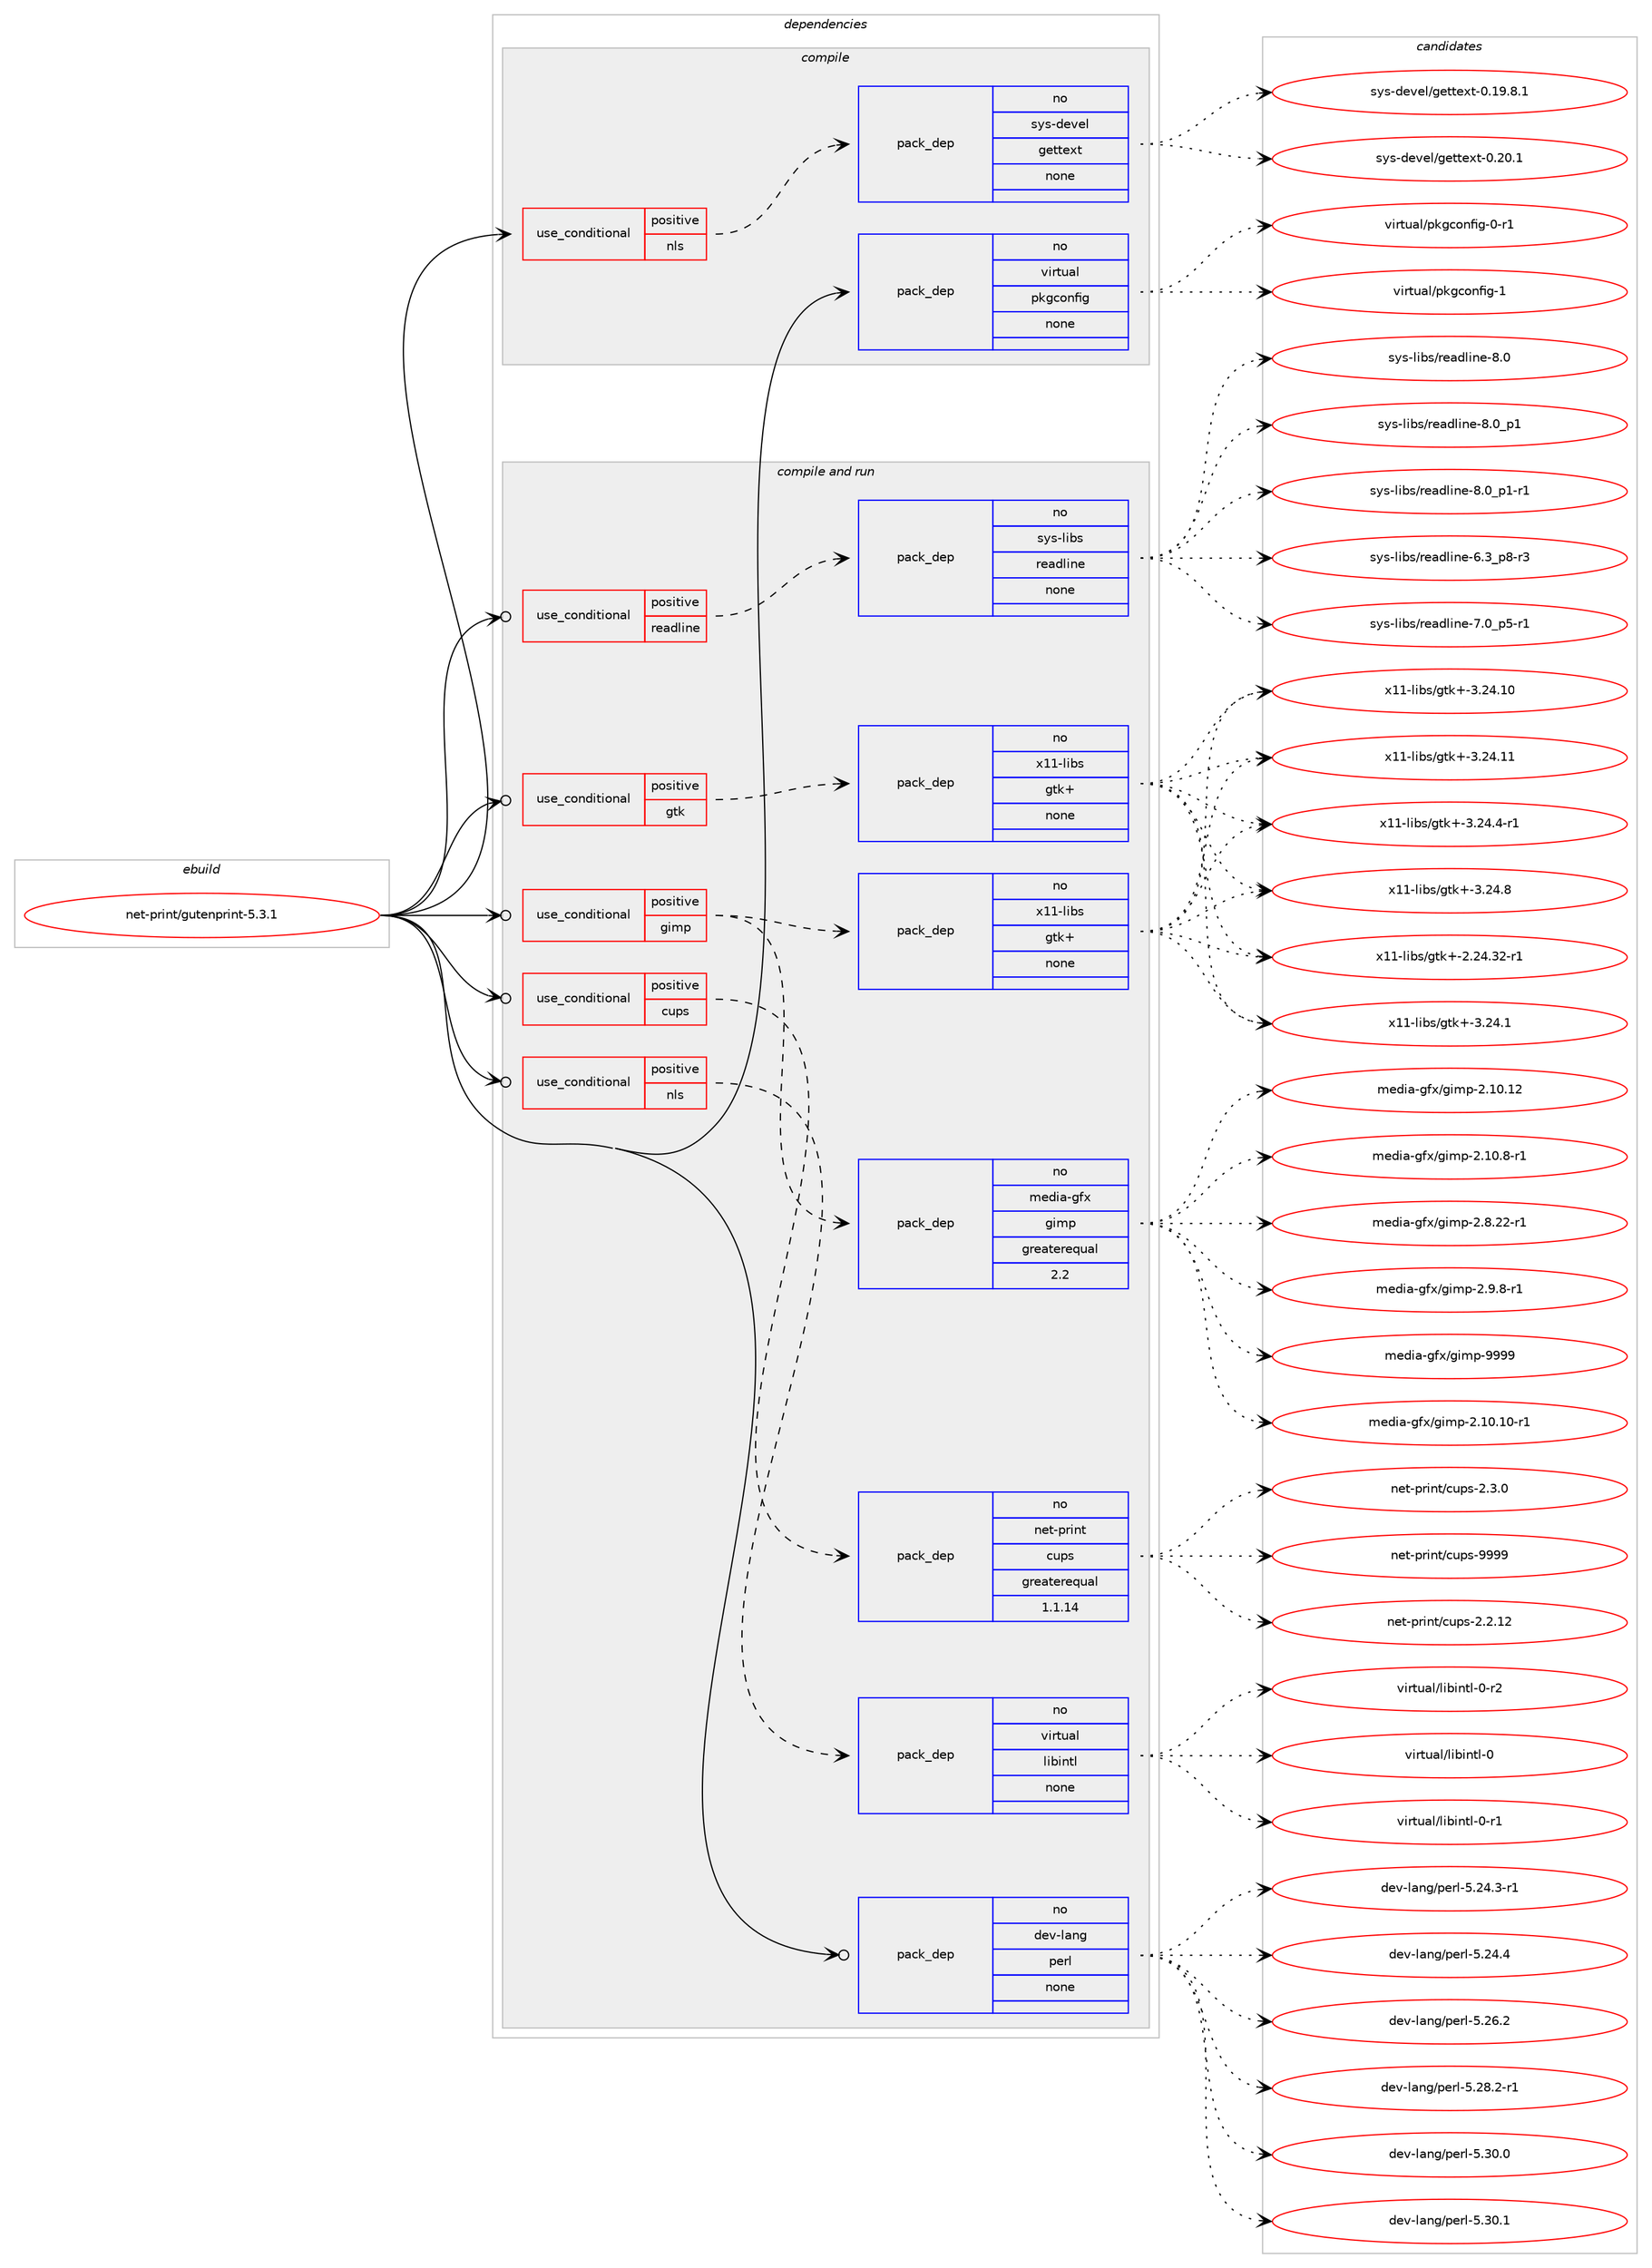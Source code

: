 digraph prolog {

# *************
# Graph options
# *************

newrank=true;
concentrate=true;
compound=true;
graph [rankdir=LR,fontname=Helvetica,fontsize=10,ranksep=1.5];#, ranksep=2.5, nodesep=0.2];
edge  [arrowhead=vee];
node  [fontname=Helvetica,fontsize=10];

# **********
# The ebuild
# **********

subgraph cluster_leftcol {
color=gray;
rank=same;
label=<<i>ebuild</i>>;
id [label="net-print/gutenprint-5.3.1", color=red, width=4, href="../net-print/gutenprint-5.3.1.svg"];
}

# ****************
# The dependencies
# ****************

subgraph cluster_midcol {
color=gray;
label=<<i>dependencies</i>>;
subgraph cluster_compile {
fillcolor="#eeeeee";
style=filled;
label=<<i>compile</i>>;
subgraph cond205130 {
dependency841586 [label=<<TABLE BORDER="0" CELLBORDER="1" CELLSPACING="0" CELLPADDING="4"><TR><TD ROWSPAN="3" CELLPADDING="10">use_conditional</TD></TR><TR><TD>positive</TD></TR><TR><TD>nls</TD></TR></TABLE>>, shape=none, color=red];
subgraph pack621609 {
dependency841587 [label=<<TABLE BORDER="0" CELLBORDER="1" CELLSPACING="0" CELLPADDING="4" WIDTH="220"><TR><TD ROWSPAN="6" CELLPADDING="30">pack_dep</TD></TR><TR><TD WIDTH="110">no</TD></TR><TR><TD>sys-devel</TD></TR><TR><TD>gettext</TD></TR><TR><TD>none</TD></TR><TR><TD></TD></TR></TABLE>>, shape=none, color=blue];
}
dependency841586:e -> dependency841587:w [weight=20,style="dashed",arrowhead="vee"];
}
id:e -> dependency841586:w [weight=20,style="solid",arrowhead="vee"];
subgraph pack621610 {
dependency841588 [label=<<TABLE BORDER="0" CELLBORDER="1" CELLSPACING="0" CELLPADDING="4" WIDTH="220"><TR><TD ROWSPAN="6" CELLPADDING="30">pack_dep</TD></TR><TR><TD WIDTH="110">no</TD></TR><TR><TD>virtual</TD></TR><TR><TD>pkgconfig</TD></TR><TR><TD>none</TD></TR><TR><TD></TD></TR></TABLE>>, shape=none, color=blue];
}
id:e -> dependency841588:w [weight=20,style="solid",arrowhead="vee"];
}
subgraph cluster_compileandrun {
fillcolor="#eeeeee";
style=filled;
label=<<i>compile and run</i>>;
subgraph cond205131 {
dependency841589 [label=<<TABLE BORDER="0" CELLBORDER="1" CELLSPACING="0" CELLPADDING="4"><TR><TD ROWSPAN="3" CELLPADDING="10">use_conditional</TD></TR><TR><TD>positive</TD></TR><TR><TD>cups</TD></TR></TABLE>>, shape=none, color=red];
subgraph pack621611 {
dependency841590 [label=<<TABLE BORDER="0" CELLBORDER="1" CELLSPACING="0" CELLPADDING="4" WIDTH="220"><TR><TD ROWSPAN="6" CELLPADDING="30">pack_dep</TD></TR><TR><TD WIDTH="110">no</TD></TR><TR><TD>net-print</TD></TR><TR><TD>cups</TD></TR><TR><TD>greaterequal</TD></TR><TR><TD>1.1.14</TD></TR></TABLE>>, shape=none, color=blue];
}
dependency841589:e -> dependency841590:w [weight=20,style="dashed",arrowhead="vee"];
}
id:e -> dependency841589:w [weight=20,style="solid",arrowhead="odotvee"];
subgraph cond205132 {
dependency841591 [label=<<TABLE BORDER="0" CELLBORDER="1" CELLSPACING="0" CELLPADDING="4"><TR><TD ROWSPAN="3" CELLPADDING="10">use_conditional</TD></TR><TR><TD>positive</TD></TR><TR><TD>gimp</TD></TR></TABLE>>, shape=none, color=red];
subgraph pack621612 {
dependency841592 [label=<<TABLE BORDER="0" CELLBORDER="1" CELLSPACING="0" CELLPADDING="4" WIDTH="220"><TR><TD ROWSPAN="6" CELLPADDING="30">pack_dep</TD></TR><TR><TD WIDTH="110">no</TD></TR><TR><TD>media-gfx</TD></TR><TR><TD>gimp</TD></TR><TR><TD>greaterequal</TD></TR><TR><TD>2.2</TD></TR></TABLE>>, shape=none, color=blue];
}
dependency841591:e -> dependency841592:w [weight=20,style="dashed",arrowhead="vee"];
subgraph pack621613 {
dependency841593 [label=<<TABLE BORDER="0" CELLBORDER="1" CELLSPACING="0" CELLPADDING="4" WIDTH="220"><TR><TD ROWSPAN="6" CELLPADDING="30">pack_dep</TD></TR><TR><TD WIDTH="110">no</TD></TR><TR><TD>x11-libs</TD></TR><TR><TD>gtk+</TD></TR><TR><TD>none</TD></TR><TR><TD></TD></TR></TABLE>>, shape=none, color=blue];
}
dependency841591:e -> dependency841593:w [weight=20,style="dashed",arrowhead="vee"];
}
id:e -> dependency841591:w [weight=20,style="solid",arrowhead="odotvee"];
subgraph cond205133 {
dependency841594 [label=<<TABLE BORDER="0" CELLBORDER="1" CELLSPACING="0" CELLPADDING="4"><TR><TD ROWSPAN="3" CELLPADDING="10">use_conditional</TD></TR><TR><TD>positive</TD></TR><TR><TD>gtk</TD></TR></TABLE>>, shape=none, color=red];
subgraph pack621614 {
dependency841595 [label=<<TABLE BORDER="0" CELLBORDER="1" CELLSPACING="0" CELLPADDING="4" WIDTH="220"><TR><TD ROWSPAN="6" CELLPADDING="30">pack_dep</TD></TR><TR><TD WIDTH="110">no</TD></TR><TR><TD>x11-libs</TD></TR><TR><TD>gtk+</TD></TR><TR><TD>none</TD></TR><TR><TD></TD></TR></TABLE>>, shape=none, color=blue];
}
dependency841594:e -> dependency841595:w [weight=20,style="dashed",arrowhead="vee"];
}
id:e -> dependency841594:w [weight=20,style="solid",arrowhead="odotvee"];
subgraph cond205134 {
dependency841596 [label=<<TABLE BORDER="0" CELLBORDER="1" CELLSPACING="0" CELLPADDING="4"><TR><TD ROWSPAN="3" CELLPADDING="10">use_conditional</TD></TR><TR><TD>positive</TD></TR><TR><TD>nls</TD></TR></TABLE>>, shape=none, color=red];
subgraph pack621615 {
dependency841597 [label=<<TABLE BORDER="0" CELLBORDER="1" CELLSPACING="0" CELLPADDING="4" WIDTH="220"><TR><TD ROWSPAN="6" CELLPADDING="30">pack_dep</TD></TR><TR><TD WIDTH="110">no</TD></TR><TR><TD>virtual</TD></TR><TR><TD>libintl</TD></TR><TR><TD>none</TD></TR><TR><TD></TD></TR></TABLE>>, shape=none, color=blue];
}
dependency841596:e -> dependency841597:w [weight=20,style="dashed",arrowhead="vee"];
}
id:e -> dependency841596:w [weight=20,style="solid",arrowhead="odotvee"];
subgraph cond205135 {
dependency841598 [label=<<TABLE BORDER="0" CELLBORDER="1" CELLSPACING="0" CELLPADDING="4"><TR><TD ROWSPAN="3" CELLPADDING="10">use_conditional</TD></TR><TR><TD>positive</TD></TR><TR><TD>readline</TD></TR></TABLE>>, shape=none, color=red];
subgraph pack621616 {
dependency841599 [label=<<TABLE BORDER="0" CELLBORDER="1" CELLSPACING="0" CELLPADDING="4" WIDTH="220"><TR><TD ROWSPAN="6" CELLPADDING="30">pack_dep</TD></TR><TR><TD WIDTH="110">no</TD></TR><TR><TD>sys-libs</TD></TR><TR><TD>readline</TD></TR><TR><TD>none</TD></TR><TR><TD></TD></TR></TABLE>>, shape=none, color=blue];
}
dependency841598:e -> dependency841599:w [weight=20,style="dashed",arrowhead="vee"];
}
id:e -> dependency841598:w [weight=20,style="solid",arrowhead="odotvee"];
subgraph pack621617 {
dependency841600 [label=<<TABLE BORDER="0" CELLBORDER="1" CELLSPACING="0" CELLPADDING="4" WIDTH="220"><TR><TD ROWSPAN="6" CELLPADDING="30">pack_dep</TD></TR><TR><TD WIDTH="110">no</TD></TR><TR><TD>dev-lang</TD></TR><TR><TD>perl</TD></TR><TR><TD>none</TD></TR><TR><TD></TD></TR></TABLE>>, shape=none, color=blue];
}
id:e -> dependency841600:w [weight=20,style="solid",arrowhead="odotvee"];
}
subgraph cluster_run {
fillcolor="#eeeeee";
style=filled;
label=<<i>run</i>>;
}
}

# **************
# The candidates
# **************

subgraph cluster_choices {
rank=same;
color=gray;
label=<<i>candidates</i>>;

subgraph choice621609 {
color=black;
nodesep=1;
choice1151211154510010111810110847103101116116101120116454846495746564649 [label="sys-devel/gettext-0.19.8.1", color=red, width=4,href="../sys-devel/gettext-0.19.8.1.svg"];
choice115121115451001011181011084710310111611610112011645484650484649 [label="sys-devel/gettext-0.20.1", color=red, width=4,href="../sys-devel/gettext-0.20.1.svg"];
dependency841587:e -> choice1151211154510010111810110847103101116116101120116454846495746564649:w [style=dotted,weight="100"];
dependency841587:e -> choice115121115451001011181011084710310111611610112011645484650484649:w [style=dotted,weight="100"];
}
subgraph choice621610 {
color=black;
nodesep=1;
choice11810511411611797108471121071039911111010210510345484511449 [label="virtual/pkgconfig-0-r1", color=red, width=4,href="../virtual/pkgconfig-0-r1.svg"];
choice1181051141161179710847112107103991111101021051034549 [label="virtual/pkgconfig-1", color=red, width=4,href="../virtual/pkgconfig-1.svg"];
dependency841588:e -> choice11810511411611797108471121071039911111010210510345484511449:w [style=dotted,weight="100"];
dependency841588:e -> choice1181051141161179710847112107103991111101021051034549:w [style=dotted,weight="100"];
}
subgraph choice621611 {
color=black;
nodesep=1;
choice11010111645112114105110116479911711211545504650464950 [label="net-print/cups-2.2.12", color=red, width=4,href="../net-print/cups-2.2.12.svg"];
choice110101116451121141051101164799117112115455046514648 [label="net-print/cups-2.3.0", color=red, width=4,href="../net-print/cups-2.3.0.svg"];
choice1101011164511211410511011647991171121154557575757 [label="net-print/cups-9999", color=red, width=4,href="../net-print/cups-9999.svg"];
dependency841590:e -> choice11010111645112114105110116479911711211545504650464950:w [style=dotted,weight="100"];
dependency841590:e -> choice110101116451121141051101164799117112115455046514648:w [style=dotted,weight="100"];
dependency841590:e -> choice1101011164511211410511011647991171121154557575757:w [style=dotted,weight="100"];
}
subgraph choice621612 {
color=black;
nodesep=1;
choice10910110010597451031021204710310510911245504649484649484511449 [label="media-gfx/gimp-2.10.10-r1", color=red, width=4,href="../media-gfx/gimp-2.10.10-r1.svg"];
choice1091011001059745103102120471031051091124550464948464950 [label="media-gfx/gimp-2.10.12", color=red, width=4,href="../media-gfx/gimp-2.10.12.svg"];
choice109101100105974510310212047103105109112455046494846564511449 [label="media-gfx/gimp-2.10.8-r1", color=red, width=4,href="../media-gfx/gimp-2.10.8-r1.svg"];
choice109101100105974510310212047103105109112455046564650504511449 [label="media-gfx/gimp-2.8.22-r1", color=red, width=4,href="../media-gfx/gimp-2.8.22-r1.svg"];
choice1091011001059745103102120471031051091124550465746564511449 [label="media-gfx/gimp-2.9.8-r1", color=red, width=4,href="../media-gfx/gimp-2.9.8-r1.svg"];
choice1091011001059745103102120471031051091124557575757 [label="media-gfx/gimp-9999", color=red, width=4,href="../media-gfx/gimp-9999.svg"];
dependency841592:e -> choice10910110010597451031021204710310510911245504649484649484511449:w [style=dotted,weight="100"];
dependency841592:e -> choice1091011001059745103102120471031051091124550464948464950:w [style=dotted,weight="100"];
dependency841592:e -> choice109101100105974510310212047103105109112455046494846564511449:w [style=dotted,weight="100"];
dependency841592:e -> choice109101100105974510310212047103105109112455046564650504511449:w [style=dotted,weight="100"];
dependency841592:e -> choice1091011001059745103102120471031051091124550465746564511449:w [style=dotted,weight="100"];
dependency841592:e -> choice1091011001059745103102120471031051091124557575757:w [style=dotted,weight="100"];
}
subgraph choice621613 {
color=black;
nodesep=1;
choice12049494510810598115471031161074345504650524651504511449 [label="x11-libs/gtk+-2.24.32-r1", color=red, width=4,href="../x11-libs/gtk+-2.24.32-r1.svg"];
choice12049494510810598115471031161074345514650524649 [label="x11-libs/gtk+-3.24.1", color=red, width=4,href="../x11-libs/gtk+-3.24.1.svg"];
choice1204949451081059811547103116107434551465052464948 [label="x11-libs/gtk+-3.24.10", color=red, width=4,href="../x11-libs/gtk+-3.24.10.svg"];
choice1204949451081059811547103116107434551465052464949 [label="x11-libs/gtk+-3.24.11", color=red, width=4,href="../x11-libs/gtk+-3.24.11.svg"];
choice120494945108105981154710311610743455146505246524511449 [label="x11-libs/gtk+-3.24.4-r1", color=red, width=4,href="../x11-libs/gtk+-3.24.4-r1.svg"];
choice12049494510810598115471031161074345514650524656 [label="x11-libs/gtk+-3.24.8", color=red, width=4,href="../x11-libs/gtk+-3.24.8.svg"];
dependency841593:e -> choice12049494510810598115471031161074345504650524651504511449:w [style=dotted,weight="100"];
dependency841593:e -> choice12049494510810598115471031161074345514650524649:w [style=dotted,weight="100"];
dependency841593:e -> choice1204949451081059811547103116107434551465052464948:w [style=dotted,weight="100"];
dependency841593:e -> choice1204949451081059811547103116107434551465052464949:w [style=dotted,weight="100"];
dependency841593:e -> choice120494945108105981154710311610743455146505246524511449:w [style=dotted,weight="100"];
dependency841593:e -> choice12049494510810598115471031161074345514650524656:w [style=dotted,weight="100"];
}
subgraph choice621614 {
color=black;
nodesep=1;
choice12049494510810598115471031161074345504650524651504511449 [label="x11-libs/gtk+-2.24.32-r1", color=red, width=4,href="../x11-libs/gtk+-2.24.32-r1.svg"];
choice12049494510810598115471031161074345514650524649 [label="x11-libs/gtk+-3.24.1", color=red, width=4,href="../x11-libs/gtk+-3.24.1.svg"];
choice1204949451081059811547103116107434551465052464948 [label="x11-libs/gtk+-3.24.10", color=red, width=4,href="../x11-libs/gtk+-3.24.10.svg"];
choice1204949451081059811547103116107434551465052464949 [label="x11-libs/gtk+-3.24.11", color=red, width=4,href="../x11-libs/gtk+-3.24.11.svg"];
choice120494945108105981154710311610743455146505246524511449 [label="x11-libs/gtk+-3.24.4-r1", color=red, width=4,href="../x11-libs/gtk+-3.24.4-r1.svg"];
choice12049494510810598115471031161074345514650524656 [label="x11-libs/gtk+-3.24.8", color=red, width=4,href="../x11-libs/gtk+-3.24.8.svg"];
dependency841595:e -> choice12049494510810598115471031161074345504650524651504511449:w [style=dotted,weight="100"];
dependency841595:e -> choice12049494510810598115471031161074345514650524649:w [style=dotted,weight="100"];
dependency841595:e -> choice1204949451081059811547103116107434551465052464948:w [style=dotted,weight="100"];
dependency841595:e -> choice1204949451081059811547103116107434551465052464949:w [style=dotted,weight="100"];
dependency841595:e -> choice120494945108105981154710311610743455146505246524511449:w [style=dotted,weight="100"];
dependency841595:e -> choice12049494510810598115471031161074345514650524656:w [style=dotted,weight="100"];
}
subgraph choice621615 {
color=black;
nodesep=1;
choice1181051141161179710847108105981051101161084548 [label="virtual/libintl-0", color=red, width=4,href="../virtual/libintl-0.svg"];
choice11810511411611797108471081059810511011610845484511449 [label="virtual/libintl-0-r1", color=red, width=4,href="../virtual/libintl-0-r1.svg"];
choice11810511411611797108471081059810511011610845484511450 [label="virtual/libintl-0-r2", color=red, width=4,href="../virtual/libintl-0-r2.svg"];
dependency841597:e -> choice1181051141161179710847108105981051101161084548:w [style=dotted,weight="100"];
dependency841597:e -> choice11810511411611797108471081059810511011610845484511449:w [style=dotted,weight="100"];
dependency841597:e -> choice11810511411611797108471081059810511011610845484511450:w [style=dotted,weight="100"];
}
subgraph choice621616 {
color=black;
nodesep=1;
choice115121115451081059811547114101971001081051101014554465195112564511451 [label="sys-libs/readline-6.3_p8-r3", color=red, width=4,href="../sys-libs/readline-6.3_p8-r3.svg"];
choice115121115451081059811547114101971001081051101014555464895112534511449 [label="sys-libs/readline-7.0_p5-r1", color=red, width=4,href="../sys-libs/readline-7.0_p5-r1.svg"];
choice1151211154510810598115471141019710010810511010145564648 [label="sys-libs/readline-8.0", color=red, width=4,href="../sys-libs/readline-8.0.svg"];
choice11512111545108105981154711410197100108105110101455646489511249 [label="sys-libs/readline-8.0_p1", color=red, width=4,href="../sys-libs/readline-8.0_p1.svg"];
choice115121115451081059811547114101971001081051101014556464895112494511449 [label="sys-libs/readline-8.0_p1-r1", color=red, width=4,href="../sys-libs/readline-8.0_p1-r1.svg"];
dependency841599:e -> choice115121115451081059811547114101971001081051101014554465195112564511451:w [style=dotted,weight="100"];
dependency841599:e -> choice115121115451081059811547114101971001081051101014555464895112534511449:w [style=dotted,weight="100"];
dependency841599:e -> choice1151211154510810598115471141019710010810511010145564648:w [style=dotted,weight="100"];
dependency841599:e -> choice11512111545108105981154711410197100108105110101455646489511249:w [style=dotted,weight="100"];
dependency841599:e -> choice115121115451081059811547114101971001081051101014556464895112494511449:w [style=dotted,weight="100"];
}
subgraph choice621617 {
color=black;
nodesep=1;
choice100101118451089711010347112101114108455346505246514511449 [label="dev-lang/perl-5.24.3-r1", color=red, width=4,href="../dev-lang/perl-5.24.3-r1.svg"];
choice10010111845108971101034711210111410845534650524652 [label="dev-lang/perl-5.24.4", color=red, width=4,href="../dev-lang/perl-5.24.4.svg"];
choice10010111845108971101034711210111410845534650544650 [label="dev-lang/perl-5.26.2", color=red, width=4,href="../dev-lang/perl-5.26.2.svg"];
choice100101118451089711010347112101114108455346505646504511449 [label="dev-lang/perl-5.28.2-r1", color=red, width=4,href="../dev-lang/perl-5.28.2-r1.svg"];
choice10010111845108971101034711210111410845534651484648 [label="dev-lang/perl-5.30.0", color=red, width=4,href="../dev-lang/perl-5.30.0.svg"];
choice10010111845108971101034711210111410845534651484649 [label="dev-lang/perl-5.30.1", color=red, width=4,href="../dev-lang/perl-5.30.1.svg"];
dependency841600:e -> choice100101118451089711010347112101114108455346505246514511449:w [style=dotted,weight="100"];
dependency841600:e -> choice10010111845108971101034711210111410845534650524652:w [style=dotted,weight="100"];
dependency841600:e -> choice10010111845108971101034711210111410845534650544650:w [style=dotted,weight="100"];
dependency841600:e -> choice100101118451089711010347112101114108455346505646504511449:w [style=dotted,weight="100"];
dependency841600:e -> choice10010111845108971101034711210111410845534651484648:w [style=dotted,weight="100"];
dependency841600:e -> choice10010111845108971101034711210111410845534651484649:w [style=dotted,weight="100"];
}
}

}
